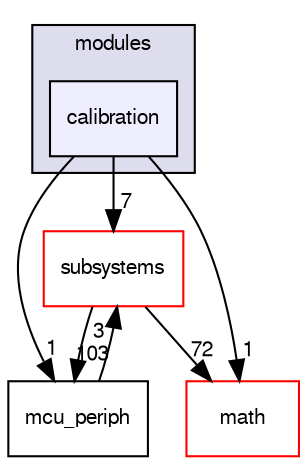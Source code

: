 digraph "sw/airborne/modules/calibration" {
  compound=true
  node [ fontsize="10", fontname="FreeSans"];
  edge [ labelfontsize="10", labelfontname="FreeSans"];
  subgraph clusterdir_c2abcdd6ccb39c3582929c0e3f5651c2 {
    graph [ bgcolor="#ddddee", pencolor="black", label="modules" fontname="FreeSans", fontsize="10", URL="dir_c2abcdd6ccb39c3582929c0e3f5651c2.html"]
  dir_37564ab831024cf4b25aef13fc1feda3 [shape=box, label="calibration", style="filled", fillcolor="#eeeeff", pencolor="black", URL="dir_37564ab831024cf4b25aef13fc1feda3.html"];
  }
  dir_12d6ec7aac5a4a9b8cee17e35022d7c7 [shape=box label="subsystems" fillcolor="white" style="filled" color="red" URL="dir_12d6ec7aac5a4a9b8cee17e35022d7c7.html"];
  dir_1ca43f6a116d741d80fb1d0555a2b198 [shape=box label="mcu_periph" URL="dir_1ca43f6a116d741d80fb1d0555a2b198.html"];
  dir_29343b6f5fcd4b75a5dfbb985ff56864 [shape=box label="math" fillcolor="white" style="filled" color="red" URL="dir_29343b6f5fcd4b75a5dfbb985ff56864.html"];
  dir_12d6ec7aac5a4a9b8cee17e35022d7c7->dir_1ca43f6a116d741d80fb1d0555a2b198 [headlabel="103", labeldistance=1.5 headhref="dir_000051_000120.html"];
  dir_12d6ec7aac5a4a9b8cee17e35022d7c7->dir_29343b6f5fcd4b75a5dfbb985ff56864 [headlabel="72", labeldistance=1.5 headhref="dir_000051_000118.html"];
  dir_1ca43f6a116d741d80fb1d0555a2b198->dir_12d6ec7aac5a4a9b8cee17e35022d7c7 [headlabel="3", labeldistance=1.5 headhref="dir_000120_000051.html"];
  dir_37564ab831024cf4b25aef13fc1feda3->dir_12d6ec7aac5a4a9b8cee17e35022d7c7 [headlabel="7", labeldistance=1.5 headhref="dir_000130_000051.html"];
  dir_37564ab831024cf4b25aef13fc1feda3->dir_1ca43f6a116d741d80fb1d0555a2b198 [headlabel="1", labeldistance=1.5 headhref="dir_000130_000120.html"];
  dir_37564ab831024cf4b25aef13fc1feda3->dir_29343b6f5fcd4b75a5dfbb985ff56864 [headlabel="1", labeldistance=1.5 headhref="dir_000130_000118.html"];
}
